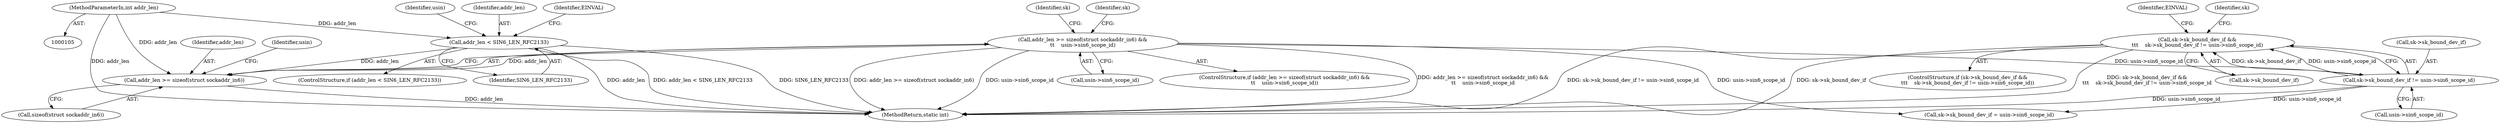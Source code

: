 digraph "0_linux_45f6fad84cc305103b28d73482b344d7f5b76f39_15@pointer" {
"1000254" [label="(Call,sk->sk_bound_dev_if &&\n\t\t\t    sk->sk_bound_dev_if != usin->sin6_scope_id)"];
"1000258" [label="(Call,sk->sk_bound_dev_if != usin->sin6_scope_id)"];
"1000244" [label="(Call,addr_len >= sizeof(struct sockaddr_in6) &&\n\t\t    usin->sin6_scope_id)"];
"1000245" [label="(Call,addr_len >= sizeof(struct sockaddr_in6))"];
"1000147" [label="(Call,addr_len < SIN6_LEN_RFC2133)"];
"1000108" [label="(MethodParameterIn,int addr_len)"];
"1000258" [label="(Call,sk->sk_bound_dev_if != usin->sin6_scope_id)"];
"1000254" [label="(Call,sk->sk_bound_dev_if &&\n\t\t\t    sk->sk_bound_dev_if != usin->sin6_scope_id)"];
"1000255" [label="(Call,sk->sk_bound_dev_if)"];
"1000148" [label="(Identifier,addr_len)"];
"1000262" [label="(Call,usin->sin6_scope_id)"];
"1000246" [label="(Identifier,addr_len)"];
"1000249" [label="(Call,usin->sin6_scope_id)"];
"1000152" [label="(Identifier,EINVAL)"];
"1000270" [label="(Identifier,sk)"];
"1000149" [label="(Identifier,SIN6_LEN_RFC2133)"];
"1000108" [label="(MethodParameterIn,int addr_len)"];
"1000278" [label="(Identifier,sk)"];
"1000256" [label="(Identifier,sk)"];
"1000247" [label="(Call,sizeof(struct sockaddr_in6))"];
"1000267" [label="(Identifier,EINVAL)"];
"1000259" [label="(Call,sk->sk_bound_dev_if)"];
"1000250" [label="(Identifier,usin)"];
"1000253" [label="(ControlStructure,if (sk->sk_bound_dev_if &&\n\t\t\t    sk->sk_bound_dev_if != usin->sin6_scope_id))"];
"1000156" [label="(Identifier,usin)"];
"1000243" [label="(ControlStructure,if (addr_len >= sizeof(struct sockaddr_in6) &&\n\t\t    usin->sin6_scope_id))"];
"1000268" [label="(Call,sk->sk_bound_dev_if = usin->sin6_scope_id)"];
"1000147" [label="(Call,addr_len < SIN6_LEN_RFC2133)"];
"1000245" [label="(Call,addr_len >= sizeof(struct sockaddr_in6))"];
"1000146" [label="(ControlStructure,if (addr_len < SIN6_LEN_RFC2133))"];
"1000716" [label="(MethodReturn,static int)"];
"1000244" [label="(Call,addr_len >= sizeof(struct sockaddr_in6) &&\n\t\t    usin->sin6_scope_id)"];
"1000254" -> "1000253"  [label="AST: "];
"1000254" -> "1000255"  [label="CFG: "];
"1000254" -> "1000258"  [label="CFG: "];
"1000255" -> "1000254"  [label="AST: "];
"1000258" -> "1000254"  [label="AST: "];
"1000267" -> "1000254"  [label="CFG: "];
"1000270" -> "1000254"  [label="CFG: "];
"1000254" -> "1000716"  [label="DDG: sk->sk_bound_dev_if"];
"1000254" -> "1000716"  [label="DDG: sk->sk_bound_dev_if &&\n\t\t\t    sk->sk_bound_dev_if != usin->sin6_scope_id"];
"1000254" -> "1000716"  [label="DDG: sk->sk_bound_dev_if != usin->sin6_scope_id"];
"1000258" -> "1000254"  [label="DDG: sk->sk_bound_dev_if"];
"1000258" -> "1000254"  [label="DDG: usin->sin6_scope_id"];
"1000258" -> "1000262"  [label="CFG: "];
"1000259" -> "1000258"  [label="AST: "];
"1000262" -> "1000258"  [label="AST: "];
"1000258" -> "1000716"  [label="DDG: usin->sin6_scope_id"];
"1000244" -> "1000258"  [label="DDG: usin->sin6_scope_id"];
"1000258" -> "1000268"  [label="DDG: usin->sin6_scope_id"];
"1000244" -> "1000243"  [label="AST: "];
"1000244" -> "1000245"  [label="CFG: "];
"1000244" -> "1000249"  [label="CFG: "];
"1000245" -> "1000244"  [label="AST: "];
"1000249" -> "1000244"  [label="AST: "];
"1000256" -> "1000244"  [label="CFG: "];
"1000278" -> "1000244"  [label="CFG: "];
"1000244" -> "1000716"  [label="DDG: addr_len >= sizeof(struct sockaddr_in6) &&\n\t\t    usin->sin6_scope_id"];
"1000244" -> "1000716"  [label="DDG: addr_len >= sizeof(struct sockaddr_in6)"];
"1000244" -> "1000716"  [label="DDG: usin->sin6_scope_id"];
"1000245" -> "1000244"  [label="DDG: addr_len"];
"1000244" -> "1000268"  [label="DDG: usin->sin6_scope_id"];
"1000245" -> "1000247"  [label="CFG: "];
"1000246" -> "1000245"  [label="AST: "];
"1000247" -> "1000245"  [label="AST: "];
"1000250" -> "1000245"  [label="CFG: "];
"1000245" -> "1000716"  [label="DDG: addr_len"];
"1000147" -> "1000245"  [label="DDG: addr_len"];
"1000108" -> "1000245"  [label="DDG: addr_len"];
"1000147" -> "1000146"  [label="AST: "];
"1000147" -> "1000149"  [label="CFG: "];
"1000148" -> "1000147"  [label="AST: "];
"1000149" -> "1000147"  [label="AST: "];
"1000152" -> "1000147"  [label="CFG: "];
"1000156" -> "1000147"  [label="CFG: "];
"1000147" -> "1000716"  [label="DDG: SIN6_LEN_RFC2133"];
"1000147" -> "1000716"  [label="DDG: addr_len"];
"1000147" -> "1000716"  [label="DDG: addr_len < SIN6_LEN_RFC2133"];
"1000108" -> "1000147"  [label="DDG: addr_len"];
"1000108" -> "1000105"  [label="AST: "];
"1000108" -> "1000716"  [label="DDG: addr_len"];
}
